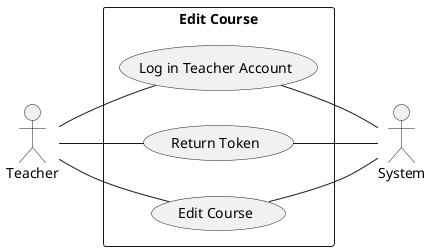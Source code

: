 @startuml search
left to right direction
actor Teacher as teacher
actor System as system
rectangle "Edit Course" {

  usecase "Log in Teacher Account" as UC2
  usecase "Return Token" as UC3
  usecase "Edit Course" as UC4

 }
 teacher -- UC2
 UC2 -- system
 UC3 -- system
 teacher -- UC3
 teacher -- UC4
 UC4 -- system

@enduml
